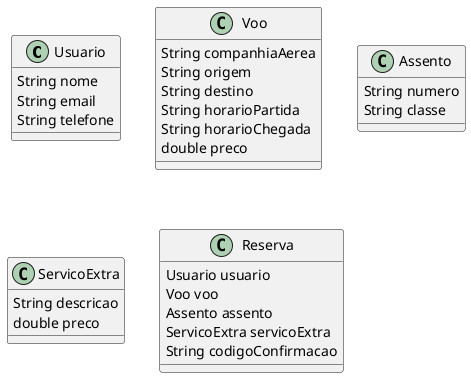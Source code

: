 @startuml

class Usuario {
    String nome
    String email
    String telefone
}

class Voo {
    String companhiaAerea
    String origem
    String destino
    String horarioPartida
    String horarioChegada
    double preco
}

class Assento {
    String numero
    String classe
}

class ServicoExtra {
    String descricao
    double preco
}

class Reserva {
    Usuario usuario
    Voo voo
    Assento assento
    ServicoExtra servicoExtra
    String codigoConfirmacao
}


@enduml